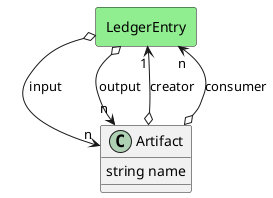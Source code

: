 @startuml

class "Artifact" as Model {
 string name

 
}

rectangle "LedgerEntry" as LedgerEntry #lightblue {
}

Model o--> "1" LedgerEntry : creator


rectangle "LedgerEntry" as LedgerEntry #lightblue {
}

Model o--> "n" LedgerEntry : consumer




    rectangle "LedgerEntry" as LedgerEntry #lightgreen {
    }
    
        LedgerEntry   o--> "n" Model : "input"
    
    rectangle "LedgerEntry" as LedgerEntry #lightgreen {
    }
    
        LedgerEntry   o--> "n" Model : "output"
    

@enduml
